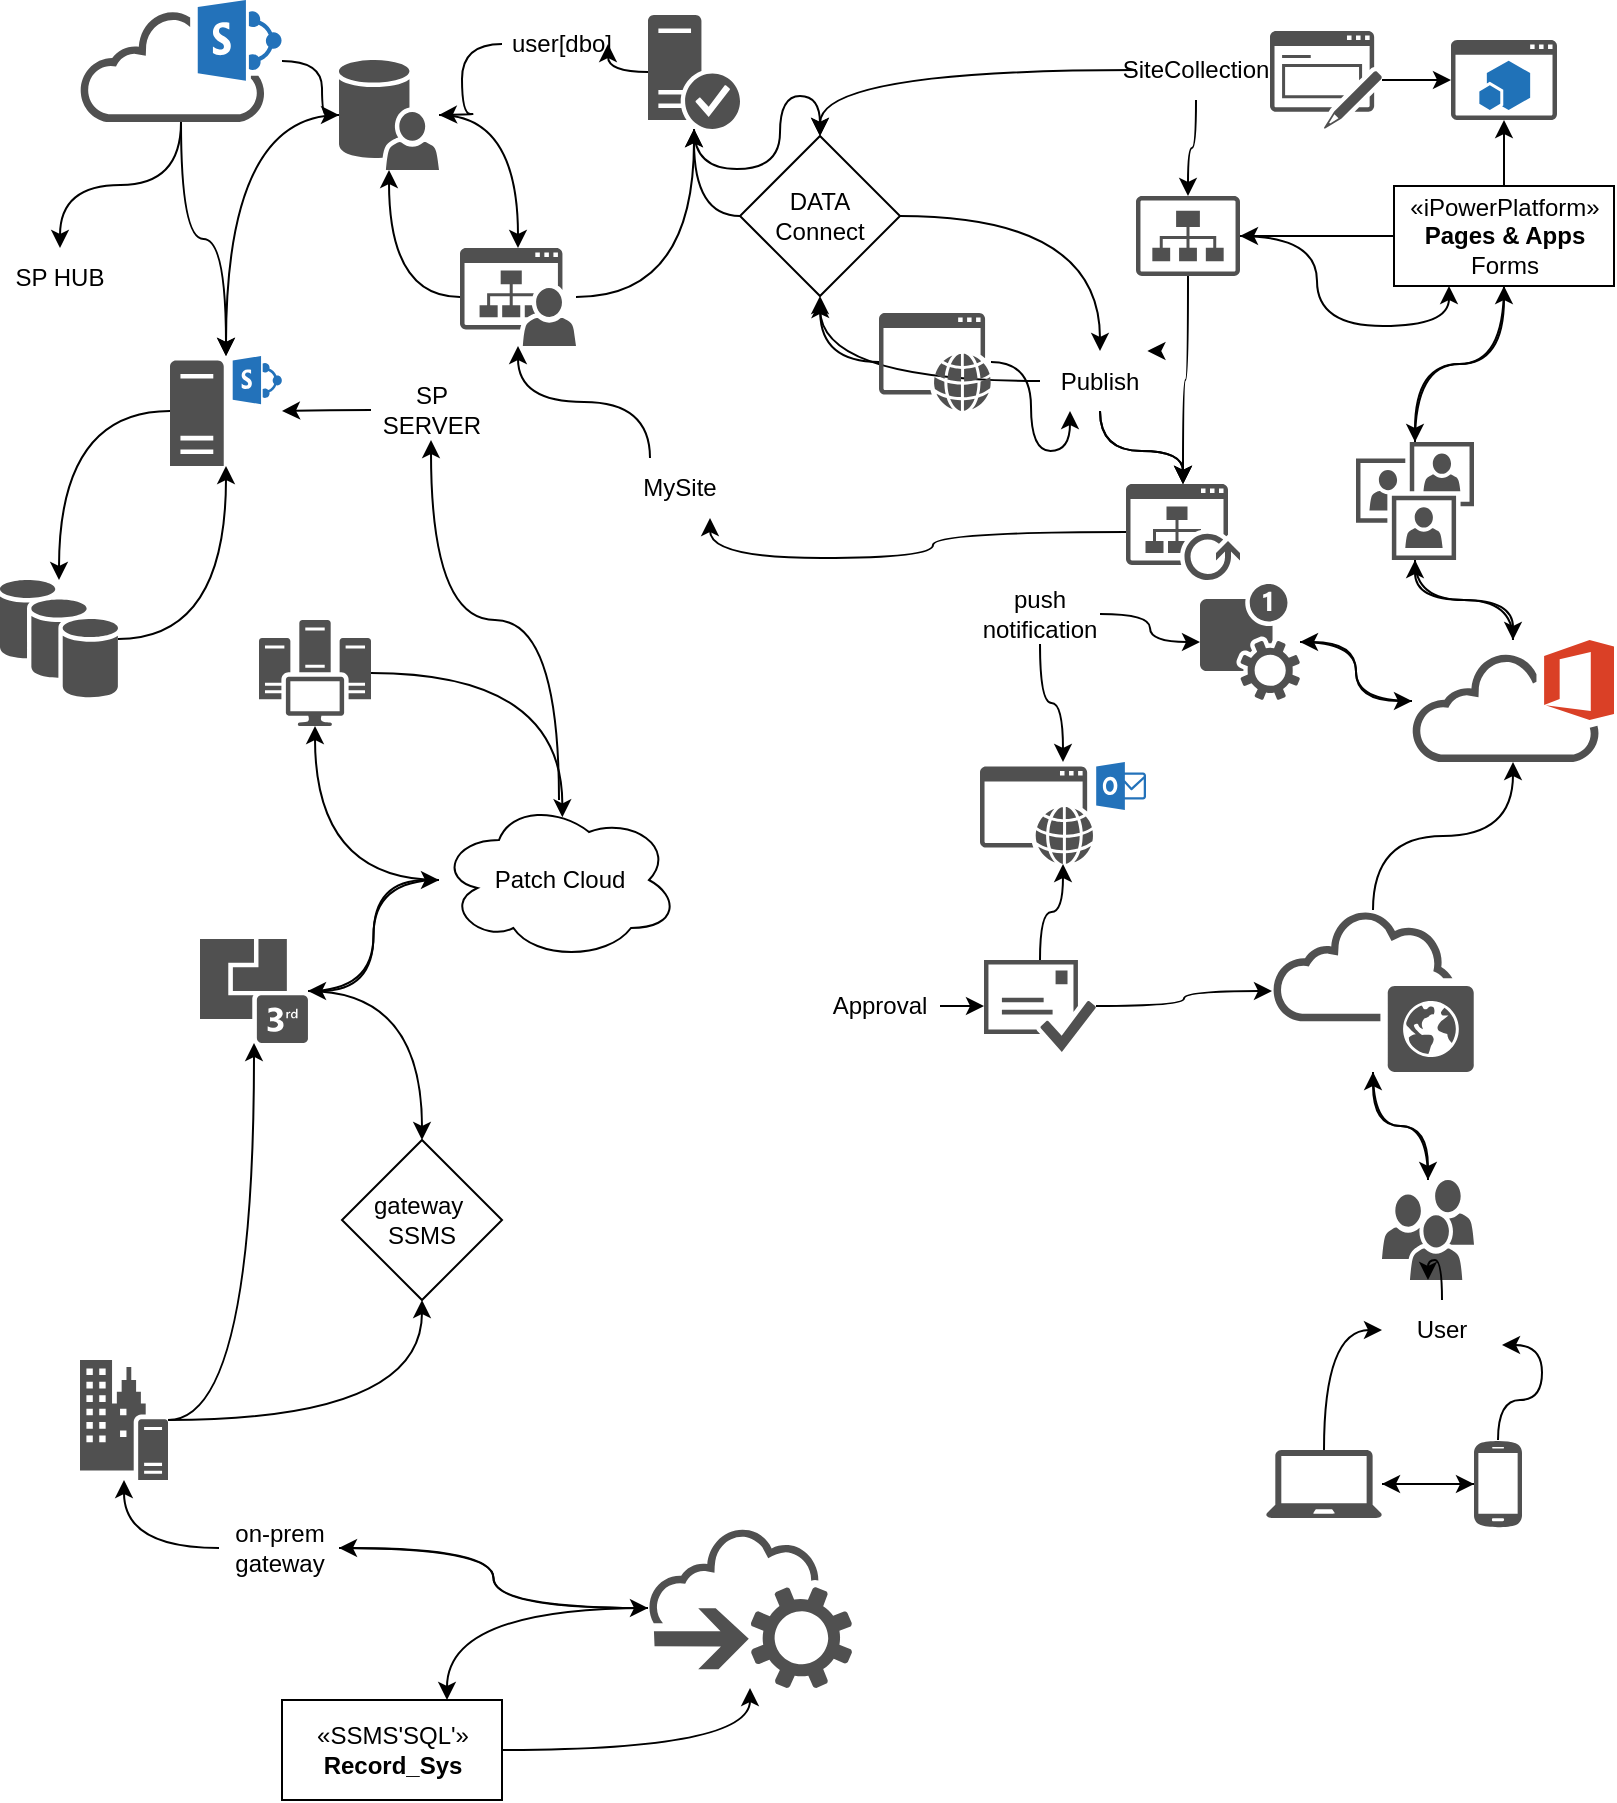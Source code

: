 <mxfile version="20.2.8" type="github">
  <diagram id="MoQ36Po8Mup_CEjHtnbm" name="Page-1">
    <mxGraphModel dx="1038" dy="521" grid="1" gridSize="10" guides="1" tooltips="1" connect="1" arrows="1" fold="1" page="1" pageScale="1" pageWidth="827" pageHeight="1169" math="0" shadow="0">
      <root>
        <mxCell id="0" />
        <mxCell id="1" parent="0" />
        <mxCell id="HtQoKGEl51CeDzkosziY-84" style="edgeStyle=orthogonalEdgeStyle;rounded=0;orthogonalLoop=1;jettySize=auto;html=1;curved=1;" edge="1" parent="1" source="HtQoKGEl51CeDzkosziY-5" target="HtQoKGEl51CeDzkosziY-49">
          <mxGeometry relative="1" as="geometry" />
        </mxCell>
        <mxCell id="HtQoKGEl51CeDzkosziY-146" style="edgeStyle=orthogonalEdgeStyle;rounded=0;orthogonalLoop=1;jettySize=auto;html=1;exitX=0;exitY=0.5;exitDx=0;exitDy=0;curved=1;" edge="1" parent="1" source="HtQoKGEl51CeDzkosziY-5" target="HtQoKGEl51CeDzkosziY-143">
          <mxGeometry relative="1" as="geometry" />
        </mxCell>
        <mxCell id="HtQoKGEl51CeDzkosziY-5" value="DATA&lt;br&gt;Connect" style="rhombus;whiteSpace=wrap;html=1;rounded=0;" vertex="1" parent="1">
          <mxGeometry x="390" y="68" width="80" height="80" as="geometry" />
        </mxCell>
        <mxCell id="HtQoKGEl51CeDzkosziY-6" value="gateway&amp;nbsp;&lt;br&gt;SSMS" style="rhombus;whiteSpace=wrap;html=1;rounded=0;" vertex="1" parent="1">
          <mxGeometry x="191" y="570" width="80" height="80" as="geometry" />
        </mxCell>
        <mxCell id="HtQoKGEl51CeDzkosziY-76" style="edgeStyle=orthogonalEdgeStyle;rounded=0;orthogonalLoop=1;jettySize=auto;html=1;curved=1;" edge="1" parent="1" source="HtQoKGEl51CeDzkosziY-21" target="HtQoKGEl51CeDzkosziY-44">
          <mxGeometry relative="1" as="geometry" />
        </mxCell>
        <mxCell id="HtQoKGEl51CeDzkosziY-77" style="edgeStyle=orthogonalEdgeStyle;rounded=0;orthogonalLoop=1;jettySize=auto;html=1;curved=1;" edge="1" parent="1" source="HtQoKGEl51CeDzkosziY-21" target="HtQoKGEl51CeDzkosziY-45">
          <mxGeometry relative="1" as="geometry" />
        </mxCell>
        <mxCell id="HtQoKGEl51CeDzkosziY-120" style="edgeStyle=orthogonalEdgeStyle;rounded=0;orthogonalLoop=1;jettySize=auto;html=1;curved=1;" edge="1" parent="1" source="HtQoKGEl51CeDzkosziY-21" target="HtQoKGEl51CeDzkosziY-119">
          <mxGeometry relative="1" as="geometry" />
        </mxCell>
        <mxCell id="HtQoKGEl51CeDzkosziY-21" value="«iPowerPlatform»&lt;br&gt;&lt;b&gt;Pages &amp;amp; Apps&lt;br&gt;&lt;/b&gt;Forms" style="html=1;rounded=0;" vertex="1" parent="1">
          <mxGeometry x="717" y="93" width="110" height="50" as="geometry" />
        </mxCell>
        <mxCell id="HtQoKGEl51CeDzkosziY-94" style="edgeStyle=orthogonalEdgeStyle;rounded=0;orthogonalLoop=1;jettySize=auto;html=1;curved=1;" edge="1" parent="1" source="HtQoKGEl51CeDzkosziY-25" target="HtQoKGEl51CeDzkosziY-30">
          <mxGeometry relative="1" as="geometry" />
        </mxCell>
        <mxCell id="HtQoKGEl51CeDzkosziY-25" value="«SSMS&#39;SQL&#39;»&lt;br&gt;&lt;b&gt;Record_Sys&lt;/b&gt;" style="html=1;rounded=0;" vertex="1" parent="1">
          <mxGeometry x="161" y="850" width="110" height="50" as="geometry" />
        </mxCell>
        <mxCell id="HtQoKGEl51CeDzkosziY-72" style="edgeStyle=orthogonalEdgeStyle;rounded=0;orthogonalLoop=1;jettySize=auto;html=1;curved=1;" edge="1" parent="1" source="HtQoKGEl51CeDzkosziY-27" target="HtQoKGEl51CeDzkosziY-40">
          <mxGeometry relative="1" as="geometry" />
        </mxCell>
        <mxCell id="HtQoKGEl51CeDzkosziY-73" style="edgeStyle=orthogonalEdgeStyle;rounded=0;orthogonalLoop=1;jettySize=auto;html=1;curved=1;" edge="1" parent="1" source="HtQoKGEl51CeDzkosziY-27" target="HtQoKGEl51CeDzkosziY-44">
          <mxGeometry relative="1" as="geometry" />
        </mxCell>
        <mxCell id="HtQoKGEl51CeDzkosziY-27" value="" style="pointerEvents=1;shadow=0;dashed=0;html=1;strokeColor=none;fillColor=#505050;labelPosition=center;verticalLabelPosition=bottom;outlineConnect=0;verticalAlign=top;align=center;shape=mxgraph.office.clouds.office_365;rounded=0;" vertex="1" parent="1">
          <mxGeometry x="726" y="320" width="101" height="61" as="geometry" />
        </mxCell>
        <mxCell id="HtQoKGEl51CeDzkosziY-116" style="edgeStyle=orthogonalEdgeStyle;rounded=0;orthogonalLoop=1;jettySize=auto;html=1;curved=1;" edge="1" parent="1" source="HtQoKGEl51CeDzkosziY-28" target="HtQoKGEl51CeDzkosziY-27">
          <mxGeometry relative="1" as="geometry" />
        </mxCell>
        <mxCell id="HtQoKGEl51CeDzkosziY-117" style="edgeStyle=orthogonalEdgeStyle;rounded=0;orthogonalLoop=1;jettySize=auto;html=1;curved=1;" edge="1" parent="1" source="HtQoKGEl51CeDzkosziY-28" target="HtQoKGEl51CeDzkosziY-42">
          <mxGeometry relative="1" as="geometry" />
        </mxCell>
        <mxCell id="HtQoKGEl51CeDzkosziY-28" value="" style="pointerEvents=1;shadow=0;dashed=0;html=1;strokeColor=none;fillColor=#505050;labelPosition=center;verticalLabelPosition=bottom;outlineConnect=0;verticalAlign=top;align=center;shape=mxgraph.office.clouds.public_cloud;rounded=0;" vertex="1" parent="1">
          <mxGeometry x="656" y="455" width="101" height="81" as="geometry" />
        </mxCell>
        <mxCell id="HtQoKGEl51CeDzkosziY-111" style="edgeStyle=orthogonalEdgeStyle;rounded=0;orthogonalLoop=1;jettySize=auto;html=1;curved=1;" edge="1" parent="1" source="HtQoKGEl51CeDzkosziY-29" target="HtQoKGEl51CeDzkosziY-52">
          <mxGeometry relative="1" as="geometry" />
        </mxCell>
        <mxCell id="HtQoKGEl51CeDzkosziY-112" style="edgeStyle=orthogonalEdgeStyle;rounded=0;orthogonalLoop=1;jettySize=auto;html=1;curved=1;" edge="1" parent="1" source="HtQoKGEl51CeDzkosziY-29" target="HtQoKGEl51CeDzkosziY-38">
          <mxGeometry relative="1" as="geometry" />
        </mxCell>
        <mxCell id="HtQoKGEl51CeDzkosziY-113" style="edgeStyle=orthogonalEdgeStyle;rounded=0;orthogonalLoop=1;jettySize=auto;html=1;curved=1;" edge="1" parent="1" source="HtQoKGEl51CeDzkosziY-29" target="HtQoKGEl51CeDzkosziY-43">
          <mxGeometry relative="1" as="geometry" />
        </mxCell>
        <mxCell id="HtQoKGEl51CeDzkosziY-29" value="" style="pointerEvents=1;shadow=0;dashed=0;html=1;strokeColor=none;fillColor=#505050;labelPosition=center;verticalLabelPosition=bottom;outlineConnect=0;verticalAlign=top;align=center;shape=mxgraph.office.clouds.cloud_sharepoint;rounded=0;" vertex="1" parent="1">
          <mxGeometry x="60" width="101" height="61" as="geometry" />
        </mxCell>
        <mxCell id="HtQoKGEl51CeDzkosziY-92" style="edgeStyle=orthogonalEdgeStyle;rounded=0;orthogonalLoop=1;jettySize=auto;html=1;curved=1;" edge="1" parent="1" source="HtQoKGEl51CeDzkosziY-30" target="HtQoKGEl51CeDzkosziY-56">
          <mxGeometry relative="1" as="geometry" />
        </mxCell>
        <mxCell id="HtQoKGEl51CeDzkosziY-93" style="edgeStyle=orthogonalEdgeStyle;rounded=0;orthogonalLoop=1;jettySize=auto;html=1;entryX=0.75;entryY=0;entryDx=0;entryDy=0;curved=1;" edge="1" parent="1" source="HtQoKGEl51CeDzkosziY-30" target="HtQoKGEl51CeDzkosziY-25">
          <mxGeometry relative="1" as="geometry" />
        </mxCell>
        <mxCell id="HtQoKGEl51CeDzkosziY-30" value="" style="pointerEvents=1;shadow=0;dashed=0;html=1;strokeColor=none;fillColor=#505050;labelPosition=center;verticalLabelPosition=bottom;outlineConnect=0;verticalAlign=top;align=center;shape=mxgraph.office.clouds.cloud_service_request;rounded=0;" vertex="1" parent="1">
          <mxGeometry x="344" y="764" width="102" height="80" as="geometry" />
        </mxCell>
        <mxCell id="HtQoKGEl51CeDzkosziY-97" style="edgeStyle=orthogonalEdgeStyle;rounded=0;orthogonalLoop=1;jettySize=auto;html=1;curved=1;" edge="1" parent="1" source="HtQoKGEl51CeDzkosziY-32" target="HtQoKGEl51CeDzkosziY-6">
          <mxGeometry relative="1" as="geometry" />
        </mxCell>
        <mxCell id="HtQoKGEl51CeDzkosziY-98" style="edgeStyle=orthogonalEdgeStyle;rounded=0;orthogonalLoop=1;jettySize=auto;html=1;curved=1;" edge="1" parent="1" source="HtQoKGEl51CeDzkosziY-32" target="HtQoKGEl51CeDzkosziY-54">
          <mxGeometry relative="1" as="geometry" />
        </mxCell>
        <mxCell id="HtQoKGEl51CeDzkosziY-32" value="" style="pointerEvents=1;shadow=0;dashed=0;html=1;strokeColor=none;fillColor=#505050;labelPosition=center;verticalLabelPosition=bottom;verticalAlign=top;outlineConnect=0;align=center;shape=mxgraph.office.communications.3rd_party_integration;rounded=0;" vertex="1" parent="1">
          <mxGeometry x="120" y="469.5" width="54" height="52" as="geometry" />
        </mxCell>
        <mxCell id="HtQoKGEl51CeDzkosziY-103" style="edgeStyle=orthogonalEdgeStyle;rounded=0;orthogonalLoop=1;jettySize=auto;html=1;curved=1;" edge="1" parent="1" source="HtQoKGEl51CeDzkosziY-33" target="HtQoKGEl51CeDzkosziY-38">
          <mxGeometry relative="1" as="geometry" />
        </mxCell>
        <mxCell id="HtQoKGEl51CeDzkosziY-33" value="" style="shadow=0;dashed=0;html=1;strokeColor=none;fillColor=#505050;labelPosition=center;verticalLabelPosition=bottom;verticalAlign=top;outlineConnect=0;align=center;shape=mxgraph.office.databases.database_availability_group;rounded=0;" vertex="1" parent="1">
          <mxGeometry x="20" y="290" width="59" height="59" as="geometry" />
        </mxCell>
        <mxCell id="HtQoKGEl51CeDzkosziY-95" style="edgeStyle=orthogonalEdgeStyle;rounded=0;orthogonalLoop=1;jettySize=auto;html=1;curved=1;" edge="1" parent="1" source="HtQoKGEl51CeDzkosziY-34" target="HtQoKGEl51CeDzkosziY-6">
          <mxGeometry relative="1" as="geometry" />
        </mxCell>
        <mxCell id="HtQoKGEl51CeDzkosziY-96" style="edgeStyle=orthogonalEdgeStyle;rounded=0;orthogonalLoop=1;jettySize=auto;html=1;curved=1;" edge="1" parent="1" source="HtQoKGEl51CeDzkosziY-34" target="HtQoKGEl51CeDzkosziY-32">
          <mxGeometry relative="1" as="geometry" />
        </mxCell>
        <mxCell id="HtQoKGEl51CeDzkosziY-34" value="" style="pointerEvents=1;shadow=0;dashed=0;html=1;strokeColor=none;fillColor=#505050;labelPosition=center;verticalLabelPosition=bottom;verticalAlign=top;outlineConnect=0;align=center;shape=mxgraph.office.servers.on_premises_server;rounded=0;" vertex="1" parent="1">
          <mxGeometry x="60" y="680" width="44" height="60" as="geometry" />
        </mxCell>
        <mxCell id="HtQoKGEl51CeDzkosziY-102" style="edgeStyle=orthogonalEdgeStyle;rounded=0;orthogonalLoop=1;jettySize=auto;html=1;entryX=0.514;entryY=0.108;entryDx=0;entryDy=0;entryPerimeter=0;curved=1;" edge="1" parent="1" source="HtQoKGEl51CeDzkosziY-37" target="HtQoKGEl51CeDzkosziY-54">
          <mxGeometry relative="1" as="geometry">
            <mxPoint x="260" y="300" as="targetPoint" />
          </mxGeometry>
        </mxCell>
        <mxCell id="HtQoKGEl51CeDzkosziY-37" value="" style="pointerEvents=1;shadow=0;dashed=0;html=1;strokeColor=none;fillColor=#505050;labelPosition=center;verticalLabelPosition=bottom;verticalAlign=top;outlineConnect=0;align=center;shape=mxgraph.office.servers.scom;rounded=0;" vertex="1" parent="1">
          <mxGeometry x="149.5" y="310" width="56" height="53" as="geometry" />
        </mxCell>
        <mxCell id="HtQoKGEl51CeDzkosziY-104" style="edgeStyle=orthogonalEdgeStyle;rounded=0;orthogonalLoop=1;jettySize=auto;html=1;curved=1;" edge="1" parent="1" source="HtQoKGEl51CeDzkosziY-38" target="HtQoKGEl51CeDzkosziY-33">
          <mxGeometry relative="1" as="geometry" />
        </mxCell>
        <mxCell id="HtQoKGEl51CeDzkosziY-38" value="" style="pointerEvents=1;shadow=0;dashed=0;html=1;strokeColor=none;fillColor=#505050;labelPosition=center;verticalLabelPosition=bottom;verticalAlign=top;outlineConnect=0;align=center;shape=mxgraph.office.servers.sharepoint_server;rounded=0;" vertex="1" parent="1">
          <mxGeometry x="105" y="178" width="56" height="55" as="geometry" />
        </mxCell>
        <mxCell id="HtQoKGEl51CeDzkosziY-39" value="" style="pointerEvents=1;shadow=0;dashed=0;html=1;strokeColor=none;fillColor=#505050;labelPosition=center;verticalLabelPosition=bottom;verticalAlign=top;outlineConnect=0;align=center;shape=mxgraph.office.services.outlook_web_app;rounded=0;" vertex="1" parent="1">
          <mxGeometry x="510" y="381" width="83" height="51" as="geometry" />
        </mxCell>
        <mxCell id="HtQoKGEl51CeDzkosziY-71" style="edgeStyle=orthogonalEdgeStyle;rounded=0;orthogonalLoop=1;jettySize=auto;html=1;curved=1;" edge="1" parent="1" source="HtQoKGEl51CeDzkosziY-40" target="HtQoKGEl51CeDzkosziY-27">
          <mxGeometry relative="1" as="geometry" />
        </mxCell>
        <mxCell id="HtQoKGEl51CeDzkosziY-40" value="" style="pointerEvents=1;shadow=0;dashed=0;html=1;strokeColor=none;fillColor=#505050;labelPosition=center;verticalLabelPosition=bottom;verticalAlign=top;outlineConnect=0;align=center;shape=mxgraph.office.services.push_notification_service;rounded=0;" vertex="1" parent="1">
          <mxGeometry x="620" y="292" width="50" height="58" as="geometry" />
        </mxCell>
        <mxCell id="HtQoKGEl51CeDzkosziY-109" style="edgeStyle=orthogonalEdgeStyle;rounded=0;orthogonalLoop=1;jettySize=auto;html=1;curved=1;" edge="1" parent="1" source="HtQoKGEl51CeDzkosziY-41" target="HtQoKGEl51CeDzkosziY-43">
          <mxGeometry relative="1" as="geometry" />
        </mxCell>
        <mxCell id="HtQoKGEl51CeDzkosziY-144" style="edgeStyle=orthogonalEdgeStyle;rounded=0;orthogonalLoop=1;jettySize=auto;html=1;curved=1;" edge="1" parent="1" source="HtQoKGEl51CeDzkosziY-41" target="HtQoKGEl51CeDzkosziY-143">
          <mxGeometry relative="1" as="geometry" />
        </mxCell>
        <mxCell id="HtQoKGEl51CeDzkosziY-41" value="" style="pointerEvents=1;shadow=0;dashed=0;html=1;strokeColor=none;fillColor=#505050;labelPosition=center;verticalLabelPosition=bottom;verticalAlign=top;outlineConnect=0;align=center;shape=mxgraph.office.sites.my_site;rounded=0;" vertex="1" parent="1">
          <mxGeometry x="250" y="124" width="58" height="49" as="geometry" />
        </mxCell>
        <mxCell id="HtQoKGEl51CeDzkosziY-115" style="edgeStyle=orthogonalEdgeStyle;rounded=0;orthogonalLoop=1;jettySize=auto;html=1;curved=1;" edge="1" parent="1" source="HtQoKGEl51CeDzkosziY-42" target="HtQoKGEl51CeDzkosziY-28">
          <mxGeometry relative="1" as="geometry" />
        </mxCell>
        <mxCell id="HtQoKGEl51CeDzkosziY-42" value="" style="pointerEvents=1;shadow=0;dashed=0;html=1;strokeColor=none;fillColor=#505050;labelPosition=center;verticalLabelPosition=bottom;verticalAlign=top;outlineConnect=0;align=center;shape=mxgraph.office.users.users;rounded=0;" vertex="1" parent="1">
          <mxGeometry x="711" y="590" width="46" height="50" as="geometry" />
        </mxCell>
        <mxCell id="HtQoKGEl51CeDzkosziY-108" style="edgeStyle=orthogonalEdgeStyle;rounded=0;orthogonalLoop=1;jettySize=auto;html=1;curved=1;" edge="1" parent="1" source="HtQoKGEl51CeDzkosziY-43" target="HtQoKGEl51CeDzkosziY-41">
          <mxGeometry relative="1" as="geometry" />
        </mxCell>
        <mxCell id="HtQoKGEl51CeDzkosziY-110" style="edgeStyle=orthogonalEdgeStyle;rounded=0;orthogonalLoop=1;jettySize=auto;html=1;curved=1;" edge="1" parent="1" source="HtQoKGEl51CeDzkosziY-43" target="HtQoKGEl51CeDzkosziY-38">
          <mxGeometry relative="1" as="geometry" />
        </mxCell>
        <mxCell id="HtQoKGEl51CeDzkosziY-43" value="" style="pointerEvents=1;shadow=0;dashed=0;html=1;strokeColor=none;fillColor=#505050;labelPosition=center;verticalLabelPosition=bottom;verticalAlign=top;outlineConnect=0;align=center;shape=mxgraph.office.users.user_store;rounded=0;" vertex="1" parent="1">
          <mxGeometry x="189.5" y="30" width="50" height="55" as="geometry" />
        </mxCell>
        <mxCell id="HtQoKGEl51CeDzkosziY-70" style="edgeStyle=orthogonalEdgeStyle;rounded=0;orthogonalLoop=1;jettySize=auto;html=1;curved=1;" edge="1" parent="1" source="HtQoKGEl51CeDzkosziY-44" target="HtQoKGEl51CeDzkosziY-27">
          <mxGeometry relative="1" as="geometry" />
        </mxCell>
        <mxCell id="HtQoKGEl51CeDzkosziY-75" style="edgeStyle=orthogonalEdgeStyle;rounded=0;orthogonalLoop=1;jettySize=auto;html=1;entryX=0.5;entryY=1;entryDx=0;entryDy=0;curved=1;" edge="1" parent="1" source="HtQoKGEl51CeDzkosziY-44" target="HtQoKGEl51CeDzkosziY-21">
          <mxGeometry relative="1" as="geometry" />
        </mxCell>
        <mxCell id="HtQoKGEl51CeDzkosziY-44" value="" style="pointerEvents=1;shadow=0;dashed=0;html=1;strokeColor=none;fillColor=#505050;labelPosition=center;verticalLabelPosition=bottom;verticalAlign=top;outlineConnect=0;align=center;shape=mxgraph.office.users.user_accounts;rounded=0;" vertex="1" parent="1">
          <mxGeometry x="698" y="221" width="59" height="59" as="geometry" />
        </mxCell>
        <mxCell id="HtQoKGEl51CeDzkosziY-78" style="edgeStyle=orthogonalEdgeStyle;rounded=0;orthogonalLoop=1;jettySize=auto;html=1;entryX=0.25;entryY=1;entryDx=0;entryDy=0;curved=1;" edge="1" parent="1" source="HtQoKGEl51CeDzkosziY-45" target="HtQoKGEl51CeDzkosziY-21">
          <mxGeometry relative="1" as="geometry" />
        </mxCell>
        <mxCell id="HtQoKGEl51CeDzkosziY-151" style="edgeStyle=orthogonalEdgeStyle;rounded=0;orthogonalLoop=1;jettySize=auto;html=1;curved=1;" edge="1" parent="1" source="HtQoKGEl51CeDzkosziY-45" target="HtQoKGEl51CeDzkosziY-47">
          <mxGeometry relative="1" as="geometry" />
        </mxCell>
        <mxCell id="HtQoKGEl51CeDzkosziY-45" value="" style="pointerEvents=1;shadow=0;dashed=0;html=1;strokeColor=none;fillColor=#505050;labelPosition=center;verticalLabelPosition=bottom;verticalAlign=top;outlineConnect=0;align=center;shape=mxgraph.office.sites.site_collection;rounded=0;" vertex="1" parent="1">
          <mxGeometry x="588" y="98" width="52" height="40" as="geometry" />
        </mxCell>
        <mxCell id="HtQoKGEl51CeDzkosziY-66" style="edgeStyle=orthogonalEdgeStyle;rounded=0;orthogonalLoop=1;jettySize=auto;html=1;curved=1;" edge="1" parent="1" source="HtQoKGEl51CeDzkosziY-46" target="HtQoKGEl51CeDzkosziY-45">
          <mxGeometry relative="1" as="geometry" />
        </mxCell>
        <mxCell id="HtQoKGEl51CeDzkosziY-83" style="edgeStyle=orthogonalEdgeStyle;rounded=0;orthogonalLoop=1;jettySize=auto;html=1;entryX=0.5;entryY=0;entryDx=0;entryDy=0;curved=1;" edge="1" parent="1" source="HtQoKGEl51CeDzkosziY-46" target="HtQoKGEl51CeDzkosziY-5">
          <mxGeometry relative="1" as="geometry" />
        </mxCell>
        <mxCell id="HtQoKGEl51CeDzkosziY-46" value="SiteCollection" style="text;html=1;strokeColor=none;fillColor=none;align=center;verticalAlign=middle;whiteSpace=wrap;rounded=0;" vertex="1" parent="1">
          <mxGeometry x="588" y="20" width="60" height="30" as="geometry" />
        </mxCell>
        <mxCell id="HtQoKGEl51CeDzkosziY-87" style="edgeStyle=orthogonalEdgeStyle;rounded=0;orthogonalLoop=1;jettySize=auto;html=1;entryX=0.75;entryY=1;entryDx=0;entryDy=0;curved=1;" edge="1" parent="1" source="HtQoKGEl51CeDzkosziY-47" target="HtQoKGEl51CeDzkosziY-50">
          <mxGeometry relative="1" as="geometry" />
        </mxCell>
        <mxCell id="HtQoKGEl51CeDzkosziY-47" value="" style="pointerEvents=1;shadow=0;dashed=0;html=1;strokeColor=none;fillColor=#505050;labelPosition=center;verticalLabelPosition=bottom;verticalAlign=top;outlineConnect=0;align=center;shape=mxgraph.office.sites.publish;rounded=0;" vertex="1" parent="1">
          <mxGeometry x="583" y="242" width="57" height="48" as="geometry" />
        </mxCell>
        <mxCell id="HtQoKGEl51CeDzkosziY-48" style="edgeStyle=orthogonalEdgeStyle;rounded=0;orthogonalLoop=1;jettySize=auto;html=1;exitX=0.5;exitY=1;exitDx=0;exitDy=0;curved=1;" edge="1" parent="1" source="HtQoKGEl51CeDzkosziY-46" target="HtQoKGEl51CeDzkosziY-46">
          <mxGeometry relative="1" as="geometry" />
        </mxCell>
        <mxCell id="HtQoKGEl51CeDzkosziY-65" style="edgeStyle=orthogonalEdgeStyle;rounded=0;orthogonalLoop=1;jettySize=auto;html=1;curved=1;" edge="1" parent="1" source="HtQoKGEl51CeDzkosziY-49" target="HtQoKGEl51CeDzkosziY-47">
          <mxGeometry relative="1" as="geometry" />
        </mxCell>
        <mxCell id="HtQoKGEl51CeDzkosziY-85" style="edgeStyle=orthogonalEdgeStyle;rounded=0;orthogonalLoop=1;jettySize=auto;html=1;curved=1;" edge="1" parent="1" source="HtQoKGEl51CeDzkosziY-49" target="HtQoKGEl51CeDzkosziY-5">
          <mxGeometry relative="1" as="geometry" />
        </mxCell>
        <mxCell id="HtQoKGEl51CeDzkosziY-86" style="edgeStyle=orthogonalEdgeStyle;rounded=0;orthogonalLoop=1;jettySize=auto;html=1;curved=1;" edge="1" parent="1" source="HtQoKGEl51CeDzkosziY-49" target="HtQoKGEl51CeDzkosziY-47">
          <mxGeometry relative="1" as="geometry" />
        </mxCell>
        <mxCell id="HtQoKGEl51CeDzkosziY-49" value="Publish" style="text;html=1;strokeColor=none;fillColor=none;align=center;verticalAlign=middle;whiteSpace=wrap;rounded=0;" vertex="1" parent="1">
          <mxGeometry x="540" y="175.5" width="60" height="30" as="geometry" />
        </mxCell>
        <mxCell id="HtQoKGEl51CeDzkosziY-106" style="edgeStyle=orthogonalEdgeStyle;rounded=0;orthogonalLoop=1;jettySize=auto;html=1;exitX=0.25;exitY=0;exitDx=0;exitDy=0;curved=1;" edge="1" parent="1" source="HtQoKGEl51CeDzkosziY-50" target="HtQoKGEl51CeDzkosziY-41">
          <mxGeometry relative="1" as="geometry" />
        </mxCell>
        <mxCell id="HtQoKGEl51CeDzkosziY-50" value="MySite" style="text;html=1;strokeColor=none;fillColor=none;align=center;verticalAlign=middle;whiteSpace=wrap;rounded=0;" vertex="1" parent="1">
          <mxGeometry x="330" y="229" width="60" height="30" as="geometry" />
        </mxCell>
        <mxCell id="HtQoKGEl51CeDzkosziY-52" value="SP HUB" style="text;html=1;strokeColor=none;fillColor=none;align=center;verticalAlign=middle;whiteSpace=wrap;rounded=0;" vertex="1" parent="1">
          <mxGeometry x="20" y="124" width="60" height="30" as="geometry" />
        </mxCell>
        <mxCell id="HtQoKGEl51CeDzkosziY-100" style="edgeStyle=orthogonalEdgeStyle;rounded=0;orthogonalLoop=1;jettySize=auto;html=1;curved=1;" edge="1" parent="1" source="HtQoKGEl51CeDzkosziY-54" target="HtQoKGEl51CeDzkosziY-32">
          <mxGeometry relative="1" as="geometry" />
        </mxCell>
        <mxCell id="HtQoKGEl51CeDzkosziY-101" style="edgeStyle=orthogonalEdgeStyle;rounded=0;orthogonalLoop=1;jettySize=auto;html=1;curved=1;" edge="1" parent="1" source="HtQoKGEl51CeDzkosziY-54" target="HtQoKGEl51CeDzkosziY-37">
          <mxGeometry relative="1" as="geometry" />
        </mxCell>
        <mxCell id="HtQoKGEl51CeDzkosziY-149" style="edgeStyle=orthogonalEdgeStyle;rounded=0;orthogonalLoop=1;jettySize=auto;html=1;entryX=0.5;entryY=1;entryDx=0;entryDy=0;curved=1;" edge="1" parent="1" source="HtQoKGEl51CeDzkosziY-54" target="HtQoKGEl51CeDzkosziY-141">
          <mxGeometry relative="1" as="geometry" />
        </mxCell>
        <mxCell id="HtQoKGEl51CeDzkosziY-54" value="Patch Cloud" style="ellipse;shape=cloud;whiteSpace=wrap;html=1;rounded=0;" vertex="1" parent="1">
          <mxGeometry x="239.5" y="400" width="120" height="80" as="geometry" />
        </mxCell>
        <mxCell id="HtQoKGEl51CeDzkosziY-63" style="edgeStyle=orthogonalEdgeStyle;rounded=0;orthogonalLoop=1;jettySize=auto;html=1;curved=1;" edge="1" parent="1" source="HtQoKGEl51CeDzkosziY-56" target="HtQoKGEl51CeDzkosziY-34">
          <mxGeometry relative="1" as="geometry" />
        </mxCell>
        <mxCell id="HtQoKGEl51CeDzkosziY-91" style="edgeStyle=orthogonalEdgeStyle;rounded=0;orthogonalLoop=1;jettySize=auto;html=1;curved=1;" edge="1" parent="1" source="HtQoKGEl51CeDzkosziY-56" target="HtQoKGEl51CeDzkosziY-30">
          <mxGeometry relative="1" as="geometry" />
        </mxCell>
        <mxCell id="HtQoKGEl51CeDzkosziY-56" value="on-prem gateway" style="text;html=1;strokeColor=none;fillColor=none;align=center;verticalAlign=middle;whiteSpace=wrap;rounded=0;" vertex="1" parent="1">
          <mxGeometry x="129.5" y="759" width="60" height="30" as="geometry" />
        </mxCell>
        <mxCell id="HtQoKGEl51CeDzkosziY-67" style="edgeStyle=orthogonalEdgeStyle;rounded=0;orthogonalLoop=1;jettySize=auto;html=1;curved=1;" edge="1" parent="1" source="HtQoKGEl51CeDzkosziY-57" target="HtQoKGEl51CeDzkosziY-40">
          <mxGeometry relative="1" as="geometry" />
        </mxCell>
        <mxCell id="HtQoKGEl51CeDzkosziY-68" style="edgeStyle=orthogonalEdgeStyle;rounded=0;orthogonalLoop=1;jettySize=auto;html=1;curved=1;" edge="1" parent="1" source="HtQoKGEl51CeDzkosziY-57" target="HtQoKGEl51CeDzkosziY-39">
          <mxGeometry relative="1" as="geometry" />
        </mxCell>
        <mxCell id="HtQoKGEl51CeDzkosziY-57" value="push notification" style="text;html=1;strokeColor=none;fillColor=none;align=center;verticalAlign=middle;whiteSpace=wrap;rounded=0;" vertex="1" parent="1">
          <mxGeometry x="510" y="292" width="60" height="30" as="geometry" />
        </mxCell>
        <mxCell id="HtQoKGEl51CeDzkosziY-58" style="edgeStyle=orthogonalEdgeStyle;rounded=0;orthogonalLoop=1;jettySize=auto;html=1;exitX=0.5;exitY=1;exitDx=0;exitDy=0;curved=1;" edge="1" parent="1" source="HtQoKGEl51CeDzkosziY-57" target="HtQoKGEl51CeDzkosziY-57">
          <mxGeometry relative="1" as="geometry" />
        </mxCell>
        <mxCell id="HtQoKGEl51CeDzkosziY-114" style="edgeStyle=orthogonalEdgeStyle;rounded=0;orthogonalLoop=1;jettySize=auto;html=1;curved=1;" edge="1" parent="1" source="HtQoKGEl51CeDzkosziY-59" target="HtQoKGEl51CeDzkosziY-42">
          <mxGeometry relative="1" as="geometry" />
        </mxCell>
        <mxCell id="HtQoKGEl51CeDzkosziY-59" value="User" style="text;html=1;strokeColor=none;fillColor=none;align=center;verticalAlign=middle;whiteSpace=wrap;rounded=0;" vertex="1" parent="1">
          <mxGeometry x="711" y="650" width="60" height="30" as="geometry" />
        </mxCell>
        <mxCell id="HtQoKGEl51CeDzkosziY-105" style="edgeStyle=orthogonalEdgeStyle;rounded=0;orthogonalLoop=1;jettySize=auto;html=1;curved=1;" edge="1" parent="1" source="HtQoKGEl51CeDzkosziY-60" target="HtQoKGEl51CeDzkosziY-43">
          <mxGeometry relative="1" as="geometry" />
        </mxCell>
        <mxCell id="HtQoKGEl51CeDzkosziY-60" value="user[dbo]" style="text;html=1;strokeColor=none;fillColor=none;align=center;verticalAlign=middle;whiteSpace=wrap;rounded=0;" vertex="1" parent="1">
          <mxGeometry x="271" y="7" width="60" height="30" as="geometry" />
        </mxCell>
        <mxCell id="HtQoKGEl51CeDzkosziY-118" style="edgeStyle=orthogonalEdgeStyle;rounded=0;orthogonalLoop=1;jettySize=auto;html=1;exitX=0.5;exitY=1;exitDx=0;exitDy=0;curved=1;" edge="1" parent="1" source="HtQoKGEl51CeDzkosziY-59" target="HtQoKGEl51CeDzkosziY-59">
          <mxGeometry relative="1" as="geometry" />
        </mxCell>
        <mxCell id="HtQoKGEl51CeDzkosziY-119" value="" style="pointerEvents=1;shadow=0;dashed=0;html=1;strokeColor=none;fillColor=#505050;labelPosition=center;verticalLabelPosition=bottom;verticalAlign=top;outlineConnect=0;align=center;shape=mxgraph.office.concepts.app_for_sharepoint;rounded=0;" vertex="1" parent="1">
          <mxGeometry x="745.5" y="20" width="53" height="40" as="geometry" />
        </mxCell>
        <mxCell id="HtQoKGEl51CeDzkosziY-124" style="edgeStyle=orthogonalEdgeStyle;rounded=0;orthogonalLoop=1;jettySize=auto;html=1;entryX=0.25;entryY=1;entryDx=0;entryDy=0;curved=1;" edge="1" parent="1" source="HtQoKGEl51CeDzkosziY-121" target="HtQoKGEl51CeDzkosziY-49">
          <mxGeometry relative="1" as="geometry" />
        </mxCell>
        <mxCell id="HtQoKGEl51CeDzkosziY-125" style="edgeStyle=orthogonalEdgeStyle;rounded=0;orthogonalLoop=1;jettySize=auto;html=1;curved=1;" edge="1" parent="1" source="HtQoKGEl51CeDzkosziY-121">
          <mxGeometry relative="1" as="geometry">
            <mxPoint x="430" y="150" as="targetPoint" />
          </mxGeometry>
        </mxCell>
        <mxCell id="HtQoKGEl51CeDzkosziY-121" value="" style="pointerEvents=1;shadow=0;dashed=0;html=1;strokeColor=none;fillColor=#505050;labelPosition=center;verticalLabelPosition=bottom;verticalAlign=top;outlineConnect=0;align=center;shape=mxgraph.office.concepts.application_web;rounded=0;" vertex="1" parent="1">
          <mxGeometry x="459.5" y="156.5" width="56" height="49" as="geometry" />
        </mxCell>
        <mxCell id="HtQoKGEl51CeDzkosziY-129" style="edgeStyle=orthogonalEdgeStyle;rounded=0;orthogonalLoop=1;jettySize=auto;html=1;curved=1;" edge="1" parent="1" source="HtQoKGEl51CeDzkosziY-126" target="HtQoKGEl51CeDzkosziY-39">
          <mxGeometry relative="1" as="geometry" />
        </mxCell>
        <mxCell id="HtQoKGEl51CeDzkosziY-130" style="edgeStyle=orthogonalEdgeStyle;rounded=0;orthogonalLoop=1;jettySize=auto;html=1;curved=1;" edge="1" parent="1" source="HtQoKGEl51CeDzkosziY-126" target="HtQoKGEl51CeDzkosziY-28">
          <mxGeometry relative="1" as="geometry" />
        </mxCell>
        <mxCell id="HtQoKGEl51CeDzkosziY-126" value="" style="pointerEvents=1;shadow=0;dashed=0;html=1;strokeColor=none;fillColor=#505050;labelPosition=center;verticalLabelPosition=bottom;verticalAlign=top;outlineConnect=0;align=center;shape=mxgraph.office.concepts.email_approved;rounded=0;" vertex="1" parent="1">
          <mxGeometry x="512" y="480" width="56" height="46" as="geometry" />
        </mxCell>
        <mxCell id="HtQoKGEl51CeDzkosziY-132" style="edgeStyle=orthogonalEdgeStyle;rounded=0;orthogonalLoop=1;jettySize=auto;html=1;curved=1;" edge="1" parent="1" source="HtQoKGEl51CeDzkosziY-131" target="HtQoKGEl51CeDzkosziY-126">
          <mxGeometry relative="1" as="geometry" />
        </mxCell>
        <mxCell id="HtQoKGEl51CeDzkosziY-131" value="Approval" style="text;html=1;strokeColor=none;fillColor=none;align=center;verticalAlign=middle;whiteSpace=wrap;rounded=0;" vertex="1" parent="1">
          <mxGeometry x="430" y="488" width="60" height="30" as="geometry" />
        </mxCell>
        <mxCell id="HtQoKGEl51CeDzkosziY-134" style="edgeStyle=orthogonalEdgeStyle;rounded=0;orthogonalLoop=1;jettySize=auto;html=1;curved=1;" edge="1" parent="1" source="HtQoKGEl51CeDzkosziY-133" target="HtQoKGEl51CeDzkosziY-119">
          <mxGeometry relative="1" as="geometry" />
        </mxCell>
        <mxCell id="HtQoKGEl51CeDzkosziY-133" value="" style="pointerEvents=1;shadow=0;dashed=0;html=1;strokeColor=none;fillColor=#505050;labelPosition=center;verticalLabelPosition=bottom;verticalAlign=top;outlineConnect=0;align=center;shape=mxgraph.office.concepts.form;rounded=0;" vertex="1" parent="1">
          <mxGeometry x="655" y="15.5" width="56" height="49" as="geometry" />
        </mxCell>
        <mxCell id="HtQoKGEl51CeDzkosziY-138" style="edgeStyle=orthogonalEdgeStyle;rounded=0;orthogonalLoop=1;jettySize=auto;html=1;curved=1;" edge="1" parent="1" source="HtQoKGEl51CeDzkosziY-135" target="HtQoKGEl51CeDzkosziY-136">
          <mxGeometry relative="1" as="geometry" />
        </mxCell>
        <mxCell id="HtQoKGEl51CeDzkosziY-140" style="edgeStyle=orthogonalEdgeStyle;rounded=0;orthogonalLoop=1;jettySize=auto;html=1;entryX=1;entryY=0.75;entryDx=0;entryDy=0;curved=1;" edge="1" parent="1" source="HtQoKGEl51CeDzkosziY-135" target="HtQoKGEl51CeDzkosziY-59">
          <mxGeometry relative="1" as="geometry" />
        </mxCell>
        <mxCell id="HtQoKGEl51CeDzkosziY-135" value="" style="pointerEvents=1;shadow=0;dashed=0;html=1;strokeColor=none;fillColor=#505050;labelPosition=center;verticalLabelPosition=bottom;verticalAlign=top;outlineConnect=0;align=center;shape=mxgraph.office.devices.cell_phone_android_standalone;rounded=0;" vertex="1" parent="1">
          <mxGeometry x="757" y="720" width="24" height="44" as="geometry" />
        </mxCell>
        <mxCell id="HtQoKGEl51CeDzkosziY-137" value="" style="edgeStyle=orthogonalEdgeStyle;rounded=0;orthogonalLoop=1;jettySize=auto;html=1;curved=1;" edge="1" parent="1" source="HtQoKGEl51CeDzkosziY-136" target="HtQoKGEl51CeDzkosziY-135">
          <mxGeometry relative="1" as="geometry" />
        </mxCell>
        <mxCell id="HtQoKGEl51CeDzkosziY-139" style="edgeStyle=orthogonalEdgeStyle;rounded=0;orthogonalLoop=1;jettySize=auto;html=1;entryX=0;entryY=0.5;entryDx=0;entryDy=0;curved=1;" edge="1" parent="1" source="HtQoKGEl51CeDzkosziY-136" target="HtQoKGEl51CeDzkosziY-59">
          <mxGeometry relative="1" as="geometry" />
        </mxCell>
        <mxCell id="HtQoKGEl51CeDzkosziY-136" value="" style="pointerEvents=1;shadow=0;dashed=0;html=1;strokeColor=none;fillColor=#505050;labelPosition=center;verticalLabelPosition=bottom;verticalAlign=top;outlineConnect=0;align=center;shape=mxgraph.office.devices.laptop;rounded=0;" vertex="1" parent="1">
          <mxGeometry x="653" y="725" width="58" height="34" as="geometry" />
        </mxCell>
        <mxCell id="HtQoKGEl51CeDzkosziY-142" style="edgeStyle=orthogonalEdgeStyle;rounded=0;orthogonalLoop=1;jettySize=auto;html=1;curved=1;" edge="1" parent="1" source="HtQoKGEl51CeDzkosziY-141" target="HtQoKGEl51CeDzkosziY-38">
          <mxGeometry relative="1" as="geometry" />
        </mxCell>
        <mxCell id="HtQoKGEl51CeDzkosziY-141" value="SP SERVER" style="text;html=1;strokeColor=none;fillColor=none;align=center;verticalAlign=middle;whiteSpace=wrap;rounded=0;" vertex="1" parent="1">
          <mxGeometry x="205.5" y="190" width="60" height="30" as="geometry" />
        </mxCell>
        <mxCell id="HtQoKGEl51CeDzkosziY-147" value="" style="edgeStyle=orthogonalEdgeStyle;rounded=0;orthogonalLoop=1;jettySize=auto;html=1;curved=1;" edge="1" parent="1" source="HtQoKGEl51CeDzkosziY-143" target="HtQoKGEl51CeDzkosziY-60">
          <mxGeometry relative="1" as="geometry" />
        </mxCell>
        <mxCell id="HtQoKGEl51CeDzkosziY-148" style="edgeStyle=orthogonalEdgeStyle;rounded=0;orthogonalLoop=1;jettySize=auto;html=1;curved=1;" edge="1" parent="1" source="HtQoKGEl51CeDzkosziY-143" target="HtQoKGEl51CeDzkosziY-5">
          <mxGeometry relative="1" as="geometry" />
        </mxCell>
        <mxCell id="HtQoKGEl51CeDzkosziY-143" value="" style="pointerEvents=1;shadow=0;dashed=0;html=1;strokeColor=none;fillColor=#505050;labelPosition=center;verticalLabelPosition=bottom;verticalAlign=top;outlineConnect=0;align=center;shape=mxgraph.office.security.trusted_application_server;rounded=0;" vertex="1" parent="1">
          <mxGeometry x="344" y="7.5" width="46" height="57" as="geometry" />
        </mxCell>
        <mxCell id="HtQoKGEl51CeDzkosziY-150" style="edgeStyle=orthogonalEdgeStyle;rounded=0;orthogonalLoop=1;jettySize=auto;html=1;exitX=1;exitY=0;exitDx=0;exitDy=0;entryX=0.895;entryY=-0.02;entryDx=0;entryDy=0;entryPerimeter=0;curved=1;" edge="1" parent="1" source="HtQoKGEl51CeDzkosziY-49" target="HtQoKGEl51CeDzkosziY-49">
          <mxGeometry relative="1" as="geometry" />
        </mxCell>
      </root>
    </mxGraphModel>
  </diagram>
</mxfile>
